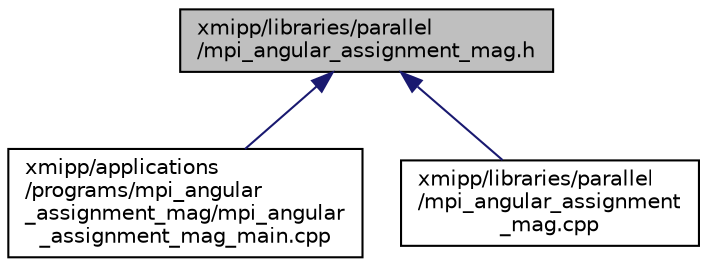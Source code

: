digraph "xmipp/libraries/parallel/mpi_angular_assignment_mag.h"
{
  edge [fontname="Helvetica",fontsize="10",labelfontname="Helvetica",labelfontsize="10"];
  node [fontname="Helvetica",fontsize="10",shape=record];
  Node110 [label="xmipp/libraries/parallel\l/mpi_angular_assignment_mag.h",height=0.2,width=0.4,color="black", fillcolor="grey75", style="filled", fontcolor="black"];
  Node110 -> Node111 [dir="back",color="midnightblue",fontsize="10",style="solid",fontname="Helvetica"];
  Node111 [label="xmipp/applications\l/programs/mpi_angular\l_assignment_mag/mpi_angular\l_assignment_mag_main.cpp",height=0.2,width=0.4,color="black", fillcolor="white", style="filled",URL="$mpi__angular__assignment__mag__main_8cpp.html"];
  Node110 -> Node112 [dir="back",color="midnightblue",fontsize="10",style="solid",fontname="Helvetica"];
  Node112 [label="xmipp/libraries/parallel\l/mpi_angular_assignment\l_mag.cpp",height=0.2,width=0.4,color="black", fillcolor="white", style="filled",URL="$mpi__angular__assignment__mag_8cpp.html"];
}
